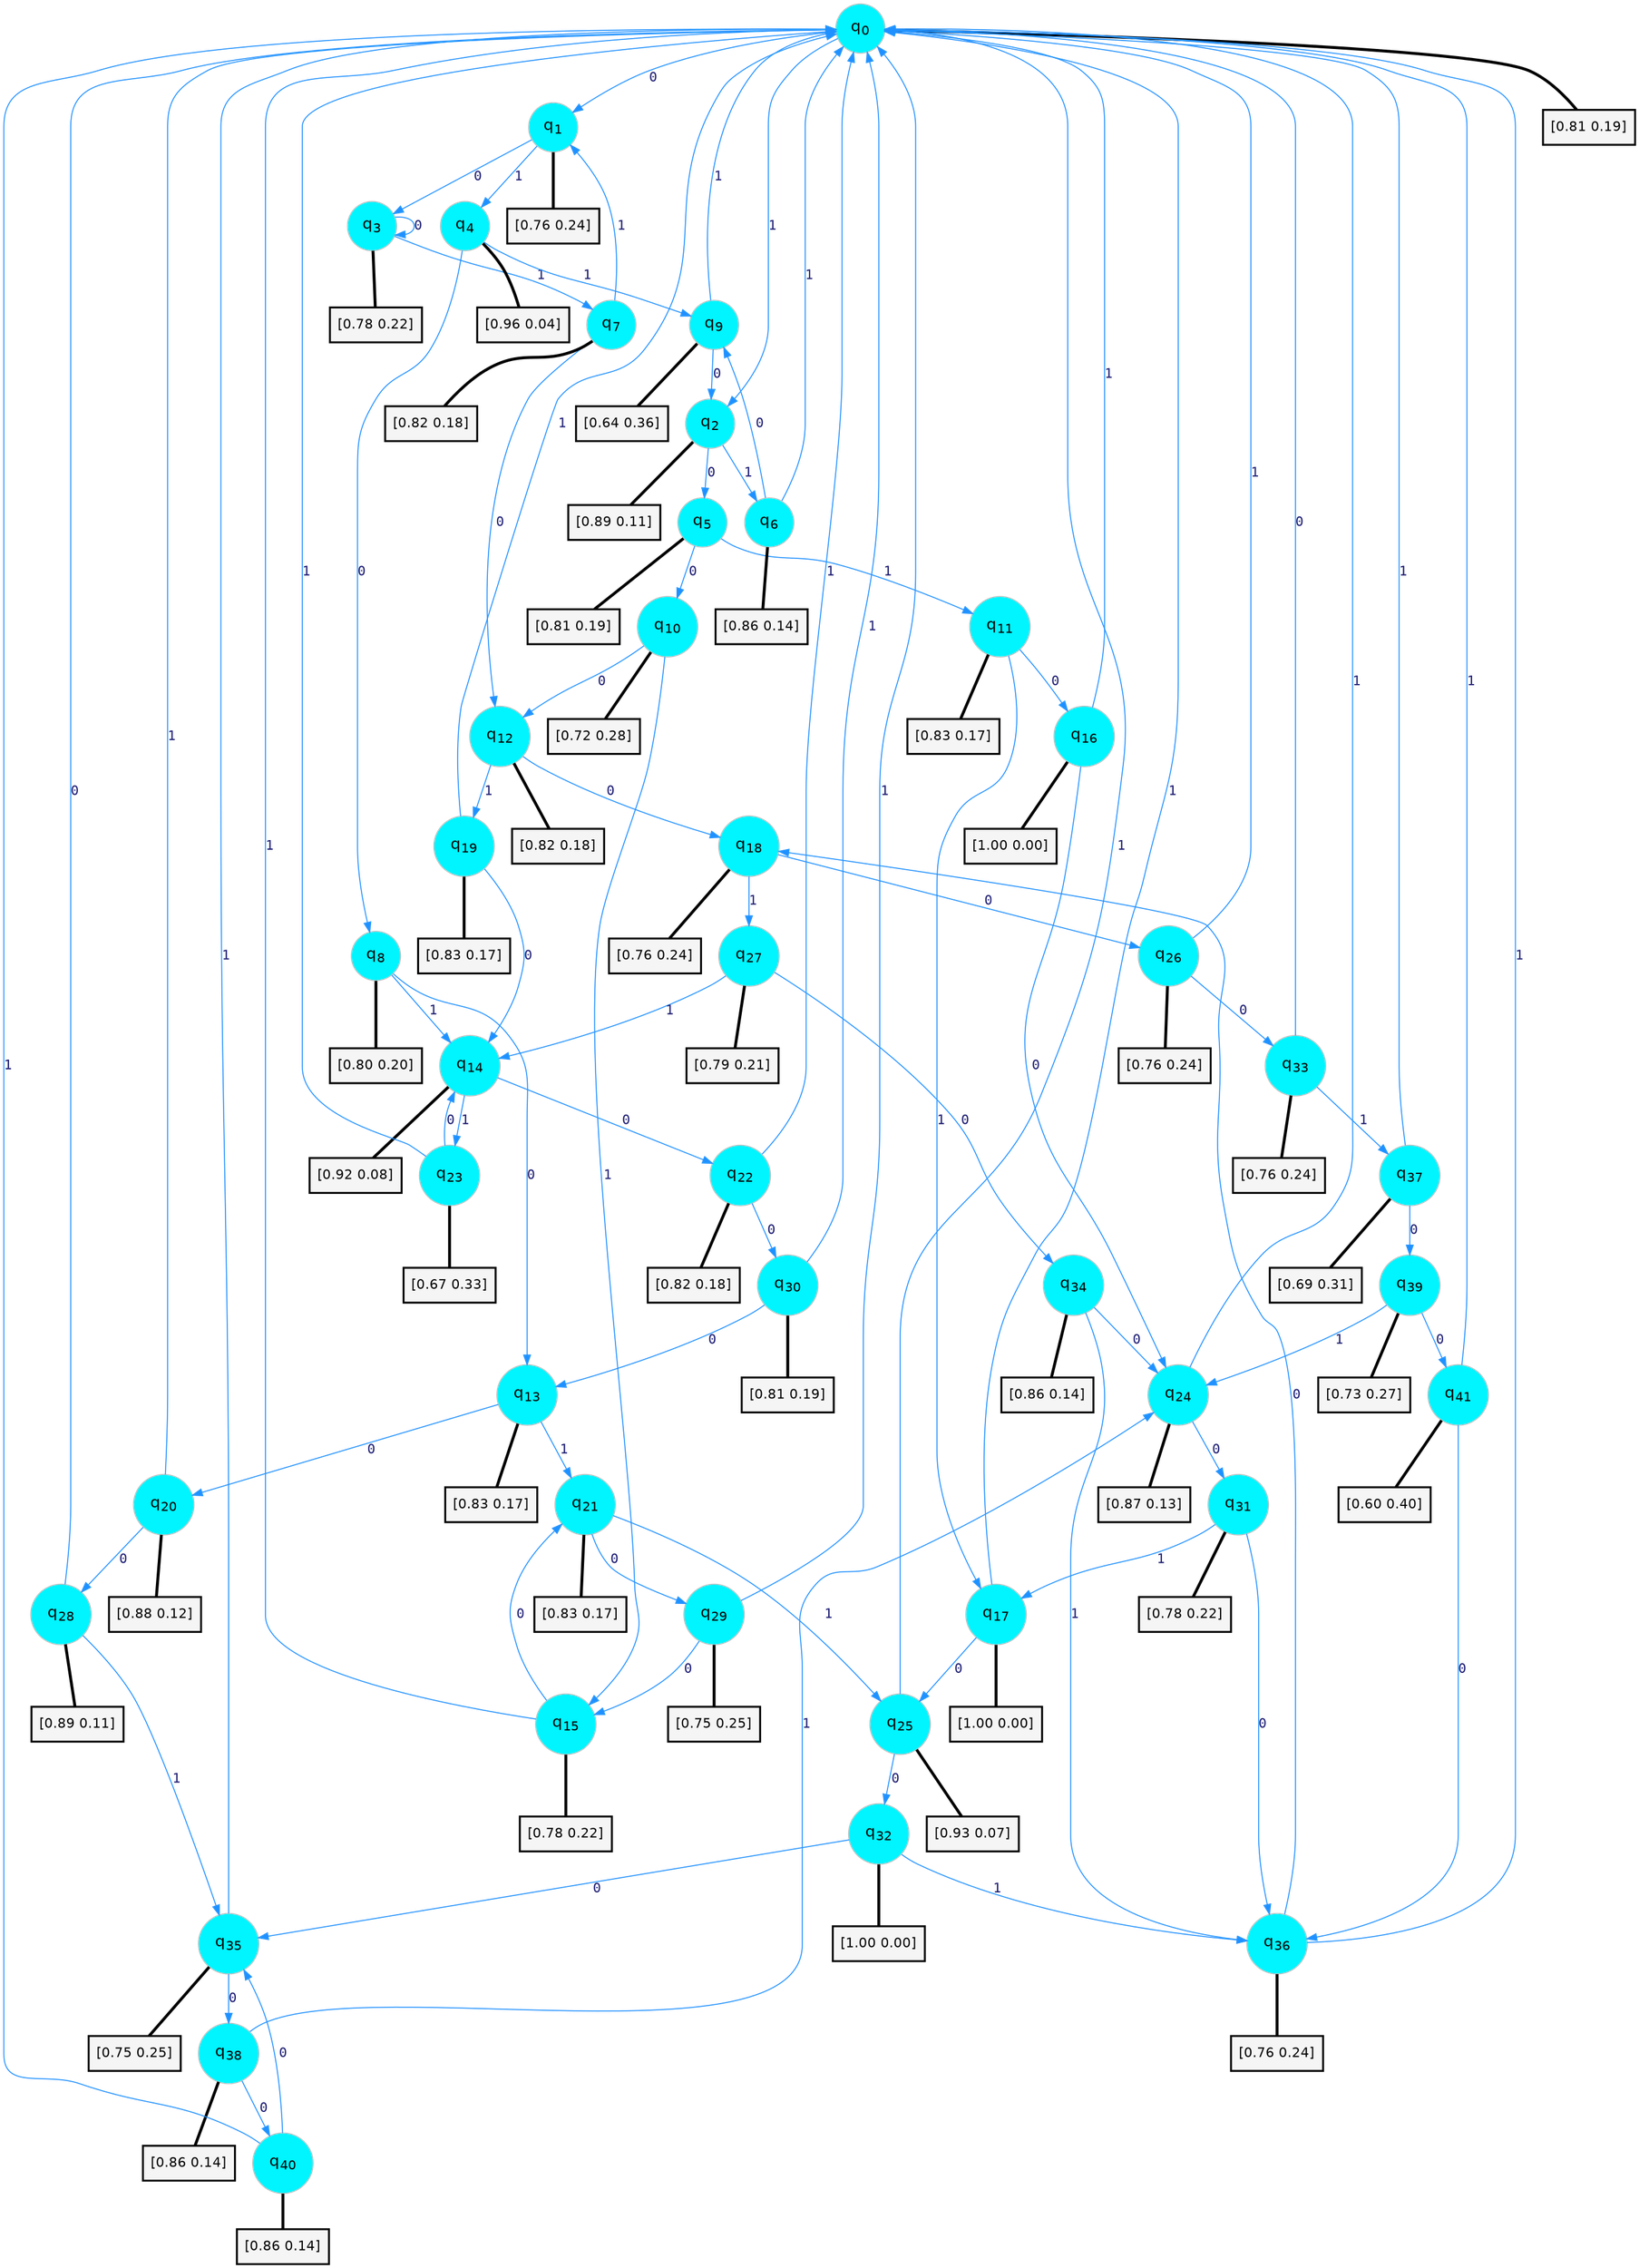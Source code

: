 digraph G {
graph [
bgcolor=transparent, dpi=300, rankdir=TD, size="40,25"];
node [
color=gray, fillcolor=turquoise1, fontcolor=black, fontname=Helvetica, fontsize=16, fontweight=bold, shape=circle, style=filled];
edge [
arrowsize=1, color=dodgerblue1, fontcolor=midnightblue, fontname=courier, fontweight=bold, penwidth=1, style=solid, weight=20];
0[label=<q<SUB>0</SUB>>];
1[label=<q<SUB>1</SUB>>];
2[label=<q<SUB>2</SUB>>];
3[label=<q<SUB>3</SUB>>];
4[label=<q<SUB>4</SUB>>];
5[label=<q<SUB>5</SUB>>];
6[label=<q<SUB>6</SUB>>];
7[label=<q<SUB>7</SUB>>];
8[label=<q<SUB>8</SUB>>];
9[label=<q<SUB>9</SUB>>];
10[label=<q<SUB>10</SUB>>];
11[label=<q<SUB>11</SUB>>];
12[label=<q<SUB>12</SUB>>];
13[label=<q<SUB>13</SUB>>];
14[label=<q<SUB>14</SUB>>];
15[label=<q<SUB>15</SUB>>];
16[label=<q<SUB>16</SUB>>];
17[label=<q<SUB>17</SUB>>];
18[label=<q<SUB>18</SUB>>];
19[label=<q<SUB>19</SUB>>];
20[label=<q<SUB>20</SUB>>];
21[label=<q<SUB>21</SUB>>];
22[label=<q<SUB>22</SUB>>];
23[label=<q<SUB>23</SUB>>];
24[label=<q<SUB>24</SUB>>];
25[label=<q<SUB>25</SUB>>];
26[label=<q<SUB>26</SUB>>];
27[label=<q<SUB>27</SUB>>];
28[label=<q<SUB>28</SUB>>];
29[label=<q<SUB>29</SUB>>];
30[label=<q<SUB>30</SUB>>];
31[label=<q<SUB>31</SUB>>];
32[label=<q<SUB>32</SUB>>];
33[label=<q<SUB>33</SUB>>];
34[label=<q<SUB>34</SUB>>];
35[label=<q<SUB>35</SUB>>];
36[label=<q<SUB>36</SUB>>];
37[label=<q<SUB>37</SUB>>];
38[label=<q<SUB>38</SUB>>];
39[label=<q<SUB>39</SUB>>];
40[label=<q<SUB>40</SUB>>];
41[label=<q<SUB>41</SUB>>];
42[label="[0.81 0.19]", shape=box,fontcolor=black, fontname=Helvetica, fontsize=14, penwidth=2, fillcolor=whitesmoke,color=black];
43[label="[0.76 0.24]", shape=box,fontcolor=black, fontname=Helvetica, fontsize=14, penwidth=2, fillcolor=whitesmoke,color=black];
44[label="[0.89 0.11]", shape=box,fontcolor=black, fontname=Helvetica, fontsize=14, penwidth=2, fillcolor=whitesmoke,color=black];
45[label="[0.78 0.22]", shape=box,fontcolor=black, fontname=Helvetica, fontsize=14, penwidth=2, fillcolor=whitesmoke,color=black];
46[label="[0.96 0.04]", shape=box,fontcolor=black, fontname=Helvetica, fontsize=14, penwidth=2, fillcolor=whitesmoke,color=black];
47[label="[0.81 0.19]", shape=box,fontcolor=black, fontname=Helvetica, fontsize=14, penwidth=2, fillcolor=whitesmoke,color=black];
48[label="[0.86 0.14]", shape=box,fontcolor=black, fontname=Helvetica, fontsize=14, penwidth=2, fillcolor=whitesmoke,color=black];
49[label="[0.82 0.18]", shape=box,fontcolor=black, fontname=Helvetica, fontsize=14, penwidth=2, fillcolor=whitesmoke,color=black];
50[label="[0.80 0.20]", shape=box,fontcolor=black, fontname=Helvetica, fontsize=14, penwidth=2, fillcolor=whitesmoke,color=black];
51[label="[0.64 0.36]", shape=box,fontcolor=black, fontname=Helvetica, fontsize=14, penwidth=2, fillcolor=whitesmoke,color=black];
52[label="[0.72 0.28]", shape=box,fontcolor=black, fontname=Helvetica, fontsize=14, penwidth=2, fillcolor=whitesmoke,color=black];
53[label="[0.83 0.17]", shape=box,fontcolor=black, fontname=Helvetica, fontsize=14, penwidth=2, fillcolor=whitesmoke,color=black];
54[label="[0.82 0.18]", shape=box,fontcolor=black, fontname=Helvetica, fontsize=14, penwidth=2, fillcolor=whitesmoke,color=black];
55[label="[0.83 0.17]", shape=box,fontcolor=black, fontname=Helvetica, fontsize=14, penwidth=2, fillcolor=whitesmoke,color=black];
56[label="[0.92 0.08]", shape=box,fontcolor=black, fontname=Helvetica, fontsize=14, penwidth=2, fillcolor=whitesmoke,color=black];
57[label="[0.78 0.22]", shape=box,fontcolor=black, fontname=Helvetica, fontsize=14, penwidth=2, fillcolor=whitesmoke,color=black];
58[label="[1.00 0.00]", shape=box,fontcolor=black, fontname=Helvetica, fontsize=14, penwidth=2, fillcolor=whitesmoke,color=black];
59[label="[1.00 0.00]", shape=box,fontcolor=black, fontname=Helvetica, fontsize=14, penwidth=2, fillcolor=whitesmoke,color=black];
60[label="[0.76 0.24]", shape=box,fontcolor=black, fontname=Helvetica, fontsize=14, penwidth=2, fillcolor=whitesmoke,color=black];
61[label="[0.83 0.17]", shape=box,fontcolor=black, fontname=Helvetica, fontsize=14, penwidth=2, fillcolor=whitesmoke,color=black];
62[label="[0.88 0.12]", shape=box,fontcolor=black, fontname=Helvetica, fontsize=14, penwidth=2, fillcolor=whitesmoke,color=black];
63[label="[0.83 0.17]", shape=box,fontcolor=black, fontname=Helvetica, fontsize=14, penwidth=2, fillcolor=whitesmoke,color=black];
64[label="[0.82 0.18]", shape=box,fontcolor=black, fontname=Helvetica, fontsize=14, penwidth=2, fillcolor=whitesmoke,color=black];
65[label="[0.67 0.33]", shape=box,fontcolor=black, fontname=Helvetica, fontsize=14, penwidth=2, fillcolor=whitesmoke,color=black];
66[label="[0.87 0.13]", shape=box,fontcolor=black, fontname=Helvetica, fontsize=14, penwidth=2, fillcolor=whitesmoke,color=black];
67[label="[0.93 0.07]", shape=box,fontcolor=black, fontname=Helvetica, fontsize=14, penwidth=2, fillcolor=whitesmoke,color=black];
68[label="[0.76 0.24]", shape=box,fontcolor=black, fontname=Helvetica, fontsize=14, penwidth=2, fillcolor=whitesmoke,color=black];
69[label="[0.79 0.21]", shape=box,fontcolor=black, fontname=Helvetica, fontsize=14, penwidth=2, fillcolor=whitesmoke,color=black];
70[label="[0.89 0.11]", shape=box,fontcolor=black, fontname=Helvetica, fontsize=14, penwidth=2, fillcolor=whitesmoke,color=black];
71[label="[0.75 0.25]", shape=box,fontcolor=black, fontname=Helvetica, fontsize=14, penwidth=2, fillcolor=whitesmoke,color=black];
72[label="[0.81 0.19]", shape=box,fontcolor=black, fontname=Helvetica, fontsize=14, penwidth=2, fillcolor=whitesmoke,color=black];
73[label="[0.78 0.22]", shape=box,fontcolor=black, fontname=Helvetica, fontsize=14, penwidth=2, fillcolor=whitesmoke,color=black];
74[label="[1.00 0.00]", shape=box,fontcolor=black, fontname=Helvetica, fontsize=14, penwidth=2, fillcolor=whitesmoke,color=black];
75[label="[0.76 0.24]", shape=box,fontcolor=black, fontname=Helvetica, fontsize=14, penwidth=2, fillcolor=whitesmoke,color=black];
76[label="[0.86 0.14]", shape=box,fontcolor=black, fontname=Helvetica, fontsize=14, penwidth=2, fillcolor=whitesmoke,color=black];
77[label="[0.75 0.25]", shape=box,fontcolor=black, fontname=Helvetica, fontsize=14, penwidth=2, fillcolor=whitesmoke,color=black];
78[label="[0.76 0.24]", shape=box,fontcolor=black, fontname=Helvetica, fontsize=14, penwidth=2, fillcolor=whitesmoke,color=black];
79[label="[0.69 0.31]", shape=box,fontcolor=black, fontname=Helvetica, fontsize=14, penwidth=2, fillcolor=whitesmoke,color=black];
80[label="[0.86 0.14]", shape=box,fontcolor=black, fontname=Helvetica, fontsize=14, penwidth=2, fillcolor=whitesmoke,color=black];
81[label="[0.73 0.27]", shape=box,fontcolor=black, fontname=Helvetica, fontsize=14, penwidth=2, fillcolor=whitesmoke,color=black];
82[label="[0.86 0.14]", shape=box,fontcolor=black, fontname=Helvetica, fontsize=14, penwidth=2, fillcolor=whitesmoke,color=black];
83[label="[0.60 0.40]", shape=box,fontcolor=black, fontname=Helvetica, fontsize=14, penwidth=2, fillcolor=whitesmoke,color=black];
0->1 [label=0];
0->2 [label=1];
0->42 [arrowhead=none, penwidth=3,color=black];
1->3 [label=0];
1->4 [label=1];
1->43 [arrowhead=none, penwidth=3,color=black];
2->5 [label=0];
2->6 [label=1];
2->44 [arrowhead=none, penwidth=3,color=black];
3->3 [label=0];
3->7 [label=1];
3->45 [arrowhead=none, penwidth=3,color=black];
4->8 [label=0];
4->9 [label=1];
4->46 [arrowhead=none, penwidth=3,color=black];
5->10 [label=0];
5->11 [label=1];
5->47 [arrowhead=none, penwidth=3,color=black];
6->9 [label=0];
6->0 [label=1];
6->48 [arrowhead=none, penwidth=3,color=black];
7->12 [label=0];
7->1 [label=1];
7->49 [arrowhead=none, penwidth=3,color=black];
8->13 [label=0];
8->14 [label=1];
8->50 [arrowhead=none, penwidth=3,color=black];
9->2 [label=0];
9->0 [label=1];
9->51 [arrowhead=none, penwidth=3,color=black];
10->12 [label=0];
10->15 [label=1];
10->52 [arrowhead=none, penwidth=3,color=black];
11->16 [label=0];
11->17 [label=1];
11->53 [arrowhead=none, penwidth=3,color=black];
12->18 [label=0];
12->19 [label=1];
12->54 [arrowhead=none, penwidth=3,color=black];
13->20 [label=0];
13->21 [label=1];
13->55 [arrowhead=none, penwidth=3,color=black];
14->22 [label=0];
14->23 [label=1];
14->56 [arrowhead=none, penwidth=3,color=black];
15->21 [label=0];
15->0 [label=1];
15->57 [arrowhead=none, penwidth=3,color=black];
16->24 [label=0];
16->0 [label=1];
16->58 [arrowhead=none, penwidth=3,color=black];
17->25 [label=0];
17->0 [label=1];
17->59 [arrowhead=none, penwidth=3,color=black];
18->26 [label=0];
18->27 [label=1];
18->60 [arrowhead=none, penwidth=3,color=black];
19->14 [label=0];
19->0 [label=1];
19->61 [arrowhead=none, penwidth=3,color=black];
20->28 [label=0];
20->0 [label=1];
20->62 [arrowhead=none, penwidth=3,color=black];
21->29 [label=0];
21->25 [label=1];
21->63 [arrowhead=none, penwidth=3,color=black];
22->30 [label=0];
22->0 [label=1];
22->64 [arrowhead=none, penwidth=3,color=black];
23->14 [label=0];
23->0 [label=1];
23->65 [arrowhead=none, penwidth=3,color=black];
24->31 [label=0];
24->0 [label=1];
24->66 [arrowhead=none, penwidth=3,color=black];
25->32 [label=0];
25->0 [label=1];
25->67 [arrowhead=none, penwidth=3,color=black];
26->33 [label=0];
26->0 [label=1];
26->68 [arrowhead=none, penwidth=3,color=black];
27->34 [label=0];
27->14 [label=1];
27->69 [arrowhead=none, penwidth=3,color=black];
28->0 [label=0];
28->35 [label=1];
28->70 [arrowhead=none, penwidth=3,color=black];
29->15 [label=0];
29->0 [label=1];
29->71 [arrowhead=none, penwidth=3,color=black];
30->13 [label=0];
30->0 [label=1];
30->72 [arrowhead=none, penwidth=3,color=black];
31->36 [label=0];
31->17 [label=1];
31->73 [arrowhead=none, penwidth=3,color=black];
32->35 [label=0];
32->36 [label=1];
32->74 [arrowhead=none, penwidth=3,color=black];
33->0 [label=0];
33->37 [label=1];
33->75 [arrowhead=none, penwidth=3,color=black];
34->24 [label=0];
34->36 [label=1];
34->76 [arrowhead=none, penwidth=3,color=black];
35->38 [label=0];
35->0 [label=1];
35->77 [arrowhead=none, penwidth=3,color=black];
36->18 [label=0];
36->0 [label=1];
36->78 [arrowhead=none, penwidth=3,color=black];
37->39 [label=0];
37->0 [label=1];
37->79 [arrowhead=none, penwidth=3,color=black];
38->40 [label=0];
38->24 [label=1];
38->80 [arrowhead=none, penwidth=3,color=black];
39->41 [label=0];
39->24 [label=1];
39->81 [arrowhead=none, penwidth=3,color=black];
40->35 [label=0];
40->0 [label=1];
40->82 [arrowhead=none, penwidth=3,color=black];
41->36 [label=0];
41->0 [label=1];
41->83 [arrowhead=none, penwidth=3,color=black];
}
